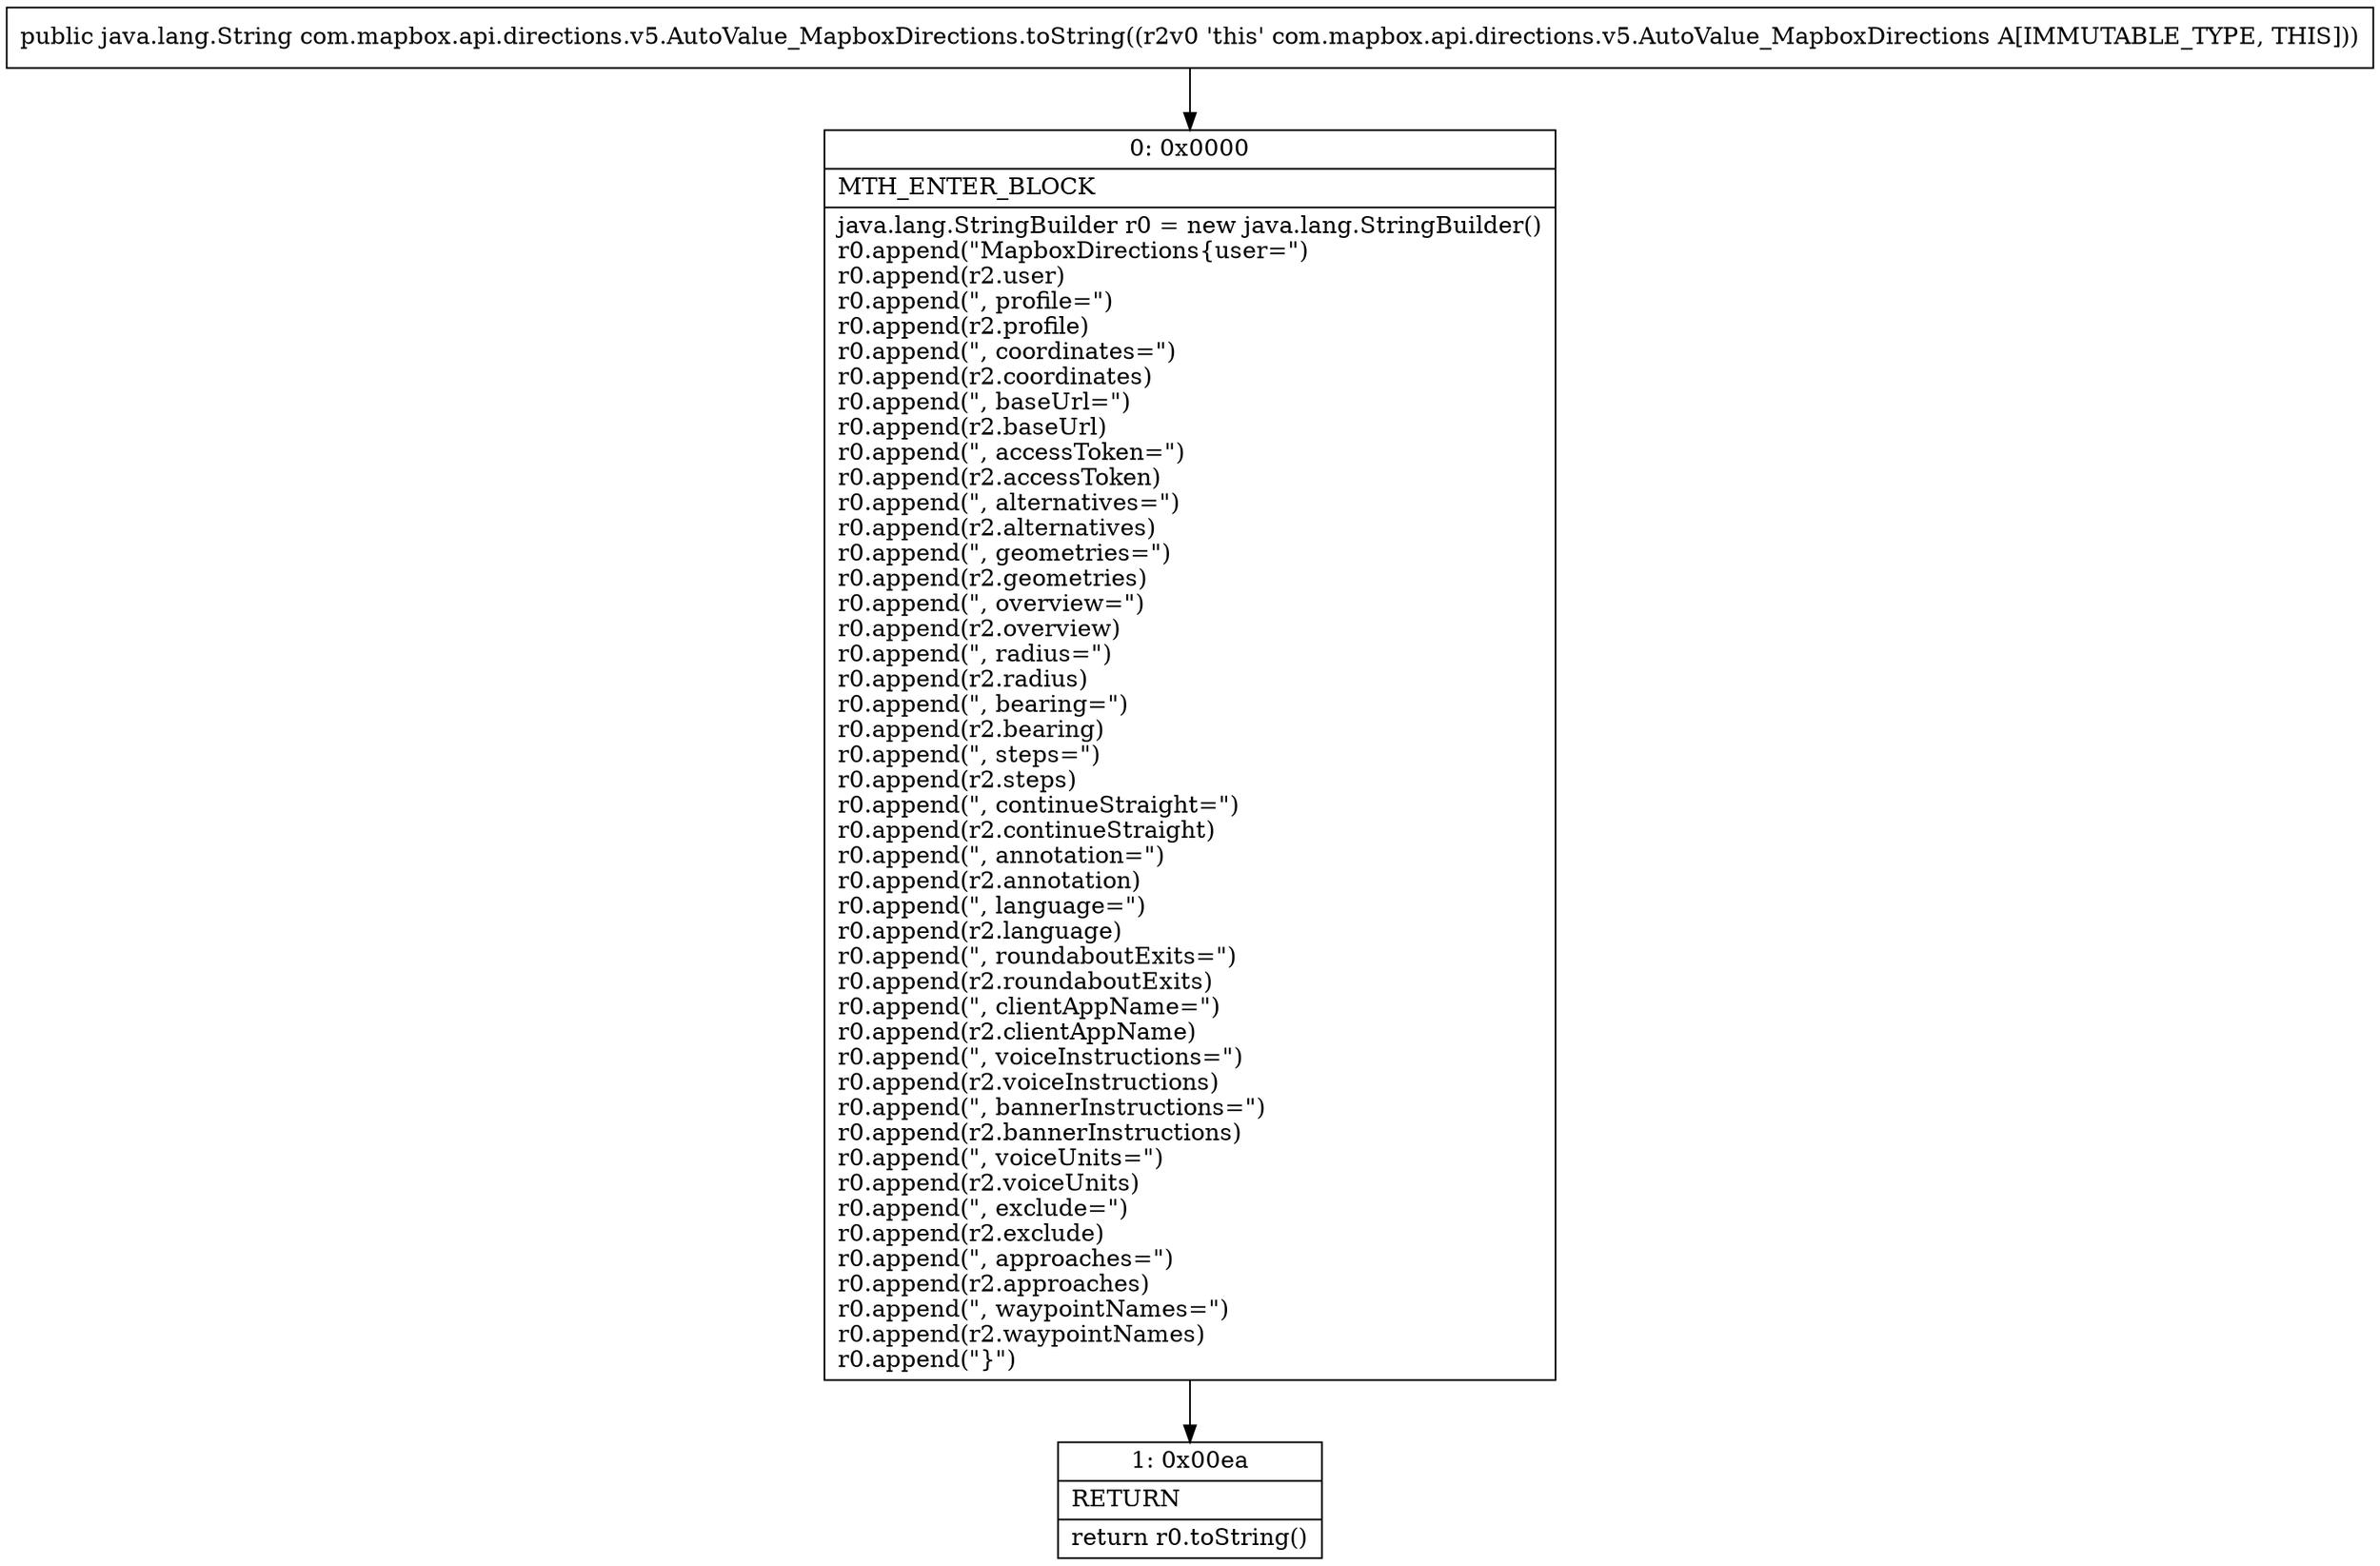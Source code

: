 digraph "CFG forcom.mapbox.api.directions.v5.AutoValue_MapboxDirections.toString()Ljava\/lang\/String;" {
Node_0 [shape=record,label="{0\:\ 0x0000|MTH_ENTER_BLOCK\l|java.lang.StringBuilder r0 = new java.lang.StringBuilder()\lr0.append(\"MapboxDirections\{user=\")\lr0.append(r2.user)\lr0.append(\", profile=\")\lr0.append(r2.profile)\lr0.append(\", coordinates=\")\lr0.append(r2.coordinates)\lr0.append(\", baseUrl=\")\lr0.append(r2.baseUrl)\lr0.append(\", accessToken=\")\lr0.append(r2.accessToken)\lr0.append(\", alternatives=\")\lr0.append(r2.alternatives)\lr0.append(\", geometries=\")\lr0.append(r2.geometries)\lr0.append(\", overview=\")\lr0.append(r2.overview)\lr0.append(\", radius=\")\lr0.append(r2.radius)\lr0.append(\", bearing=\")\lr0.append(r2.bearing)\lr0.append(\", steps=\")\lr0.append(r2.steps)\lr0.append(\", continueStraight=\")\lr0.append(r2.continueStraight)\lr0.append(\", annotation=\")\lr0.append(r2.annotation)\lr0.append(\", language=\")\lr0.append(r2.language)\lr0.append(\", roundaboutExits=\")\lr0.append(r2.roundaboutExits)\lr0.append(\", clientAppName=\")\lr0.append(r2.clientAppName)\lr0.append(\", voiceInstructions=\")\lr0.append(r2.voiceInstructions)\lr0.append(\", bannerInstructions=\")\lr0.append(r2.bannerInstructions)\lr0.append(\", voiceUnits=\")\lr0.append(r2.voiceUnits)\lr0.append(\", exclude=\")\lr0.append(r2.exclude)\lr0.append(\", approaches=\")\lr0.append(r2.approaches)\lr0.append(\", waypointNames=\")\lr0.append(r2.waypointNames)\lr0.append(\"\}\")\l}"];
Node_1 [shape=record,label="{1\:\ 0x00ea|RETURN\l|return r0.toString()\l}"];
MethodNode[shape=record,label="{public java.lang.String com.mapbox.api.directions.v5.AutoValue_MapboxDirections.toString((r2v0 'this' com.mapbox.api.directions.v5.AutoValue_MapboxDirections A[IMMUTABLE_TYPE, THIS])) }"];
MethodNode -> Node_0;
Node_0 -> Node_1;
}

